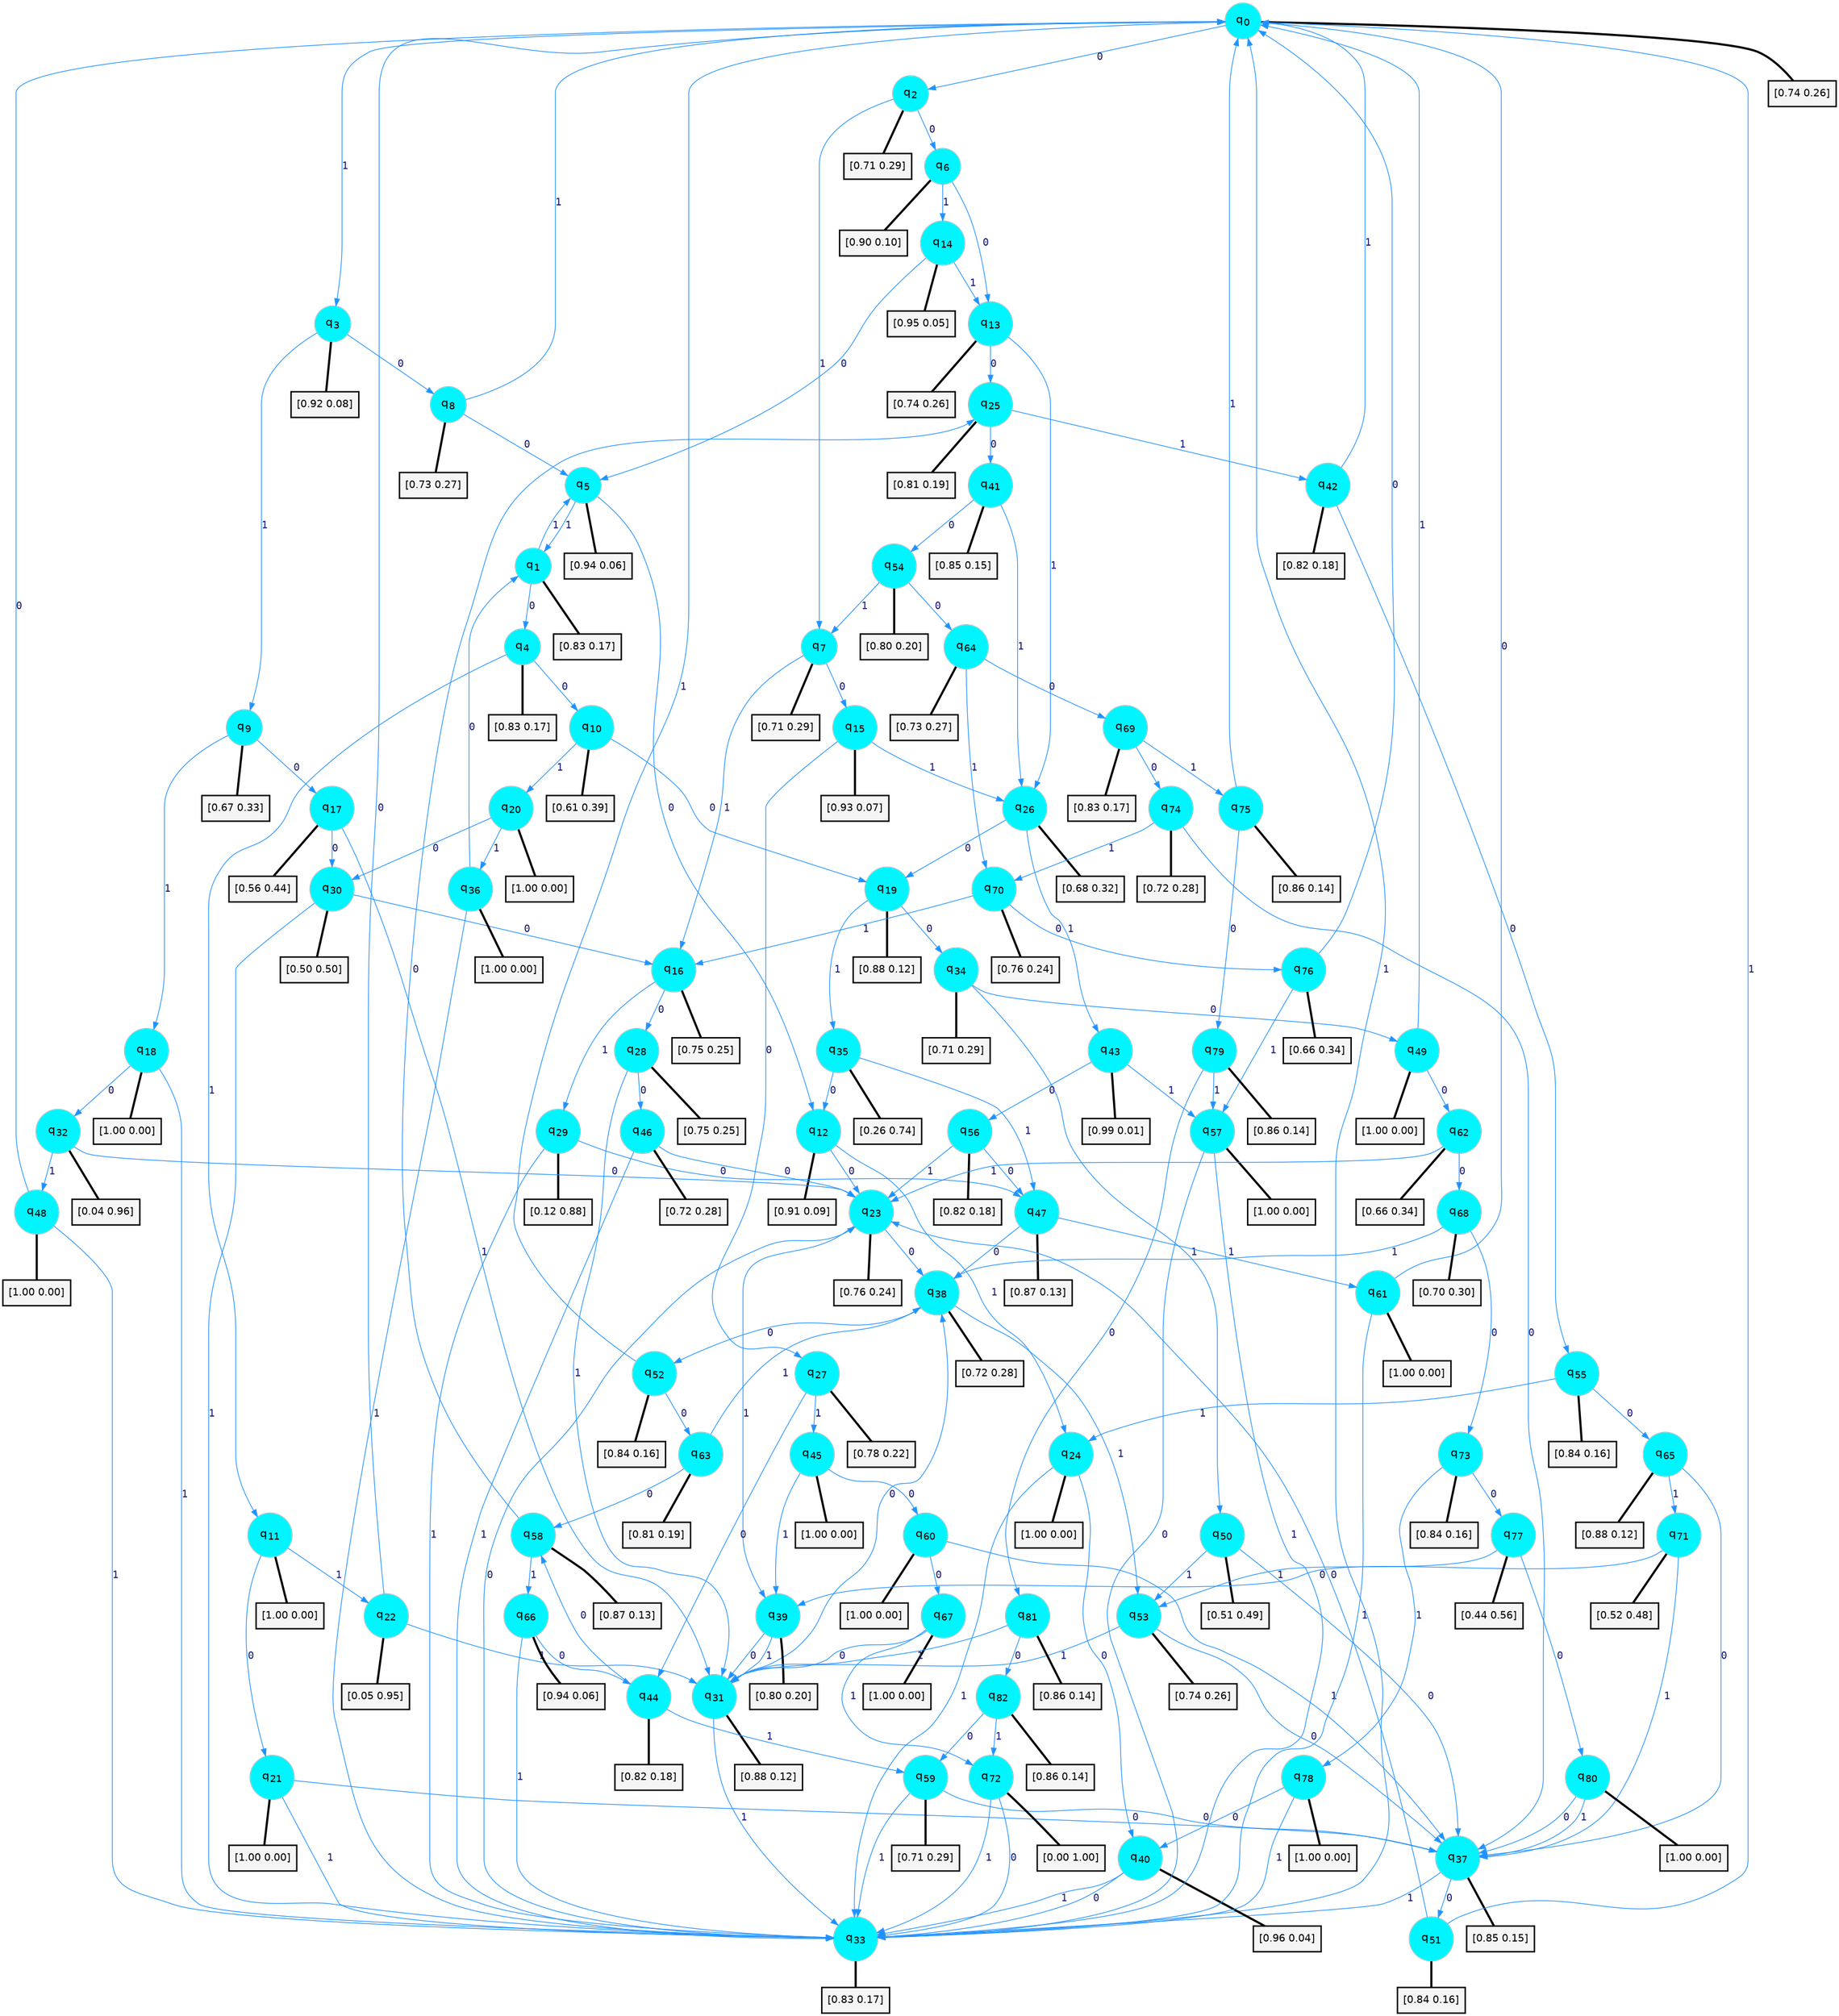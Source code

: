 digraph G {
graph [
bgcolor=transparent, dpi=300, rankdir=TD, size="40,25"];
node [
color=gray, fillcolor=turquoise1, fontcolor=black, fontname=Helvetica, fontsize=16, fontweight=bold, shape=circle, style=filled];
edge [
arrowsize=1, color=dodgerblue1, fontcolor=midnightblue, fontname=courier, fontweight=bold, penwidth=1, style=solid, weight=20];
0[label=<q<SUB>0</SUB>>];
1[label=<q<SUB>1</SUB>>];
2[label=<q<SUB>2</SUB>>];
3[label=<q<SUB>3</SUB>>];
4[label=<q<SUB>4</SUB>>];
5[label=<q<SUB>5</SUB>>];
6[label=<q<SUB>6</SUB>>];
7[label=<q<SUB>7</SUB>>];
8[label=<q<SUB>8</SUB>>];
9[label=<q<SUB>9</SUB>>];
10[label=<q<SUB>10</SUB>>];
11[label=<q<SUB>11</SUB>>];
12[label=<q<SUB>12</SUB>>];
13[label=<q<SUB>13</SUB>>];
14[label=<q<SUB>14</SUB>>];
15[label=<q<SUB>15</SUB>>];
16[label=<q<SUB>16</SUB>>];
17[label=<q<SUB>17</SUB>>];
18[label=<q<SUB>18</SUB>>];
19[label=<q<SUB>19</SUB>>];
20[label=<q<SUB>20</SUB>>];
21[label=<q<SUB>21</SUB>>];
22[label=<q<SUB>22</SUB>>];
23[label=<q<SUB>23</SUB>>];
24[label=<q<SUB>24</SUB>>];
25[label=<q<SUB>25</SUB>>];
26[label=<q<SUB>26</SUB>>];
27[label=<q<SUB>27</SUB>>];
28[label=<q<SUB>28</SUB>>];
29[label=<q<SUB>29</SUB>>];
30[label=<q<SUB>30</SUB>>];
31[label=<q<SUB>31</SUB>>];
32[label=<q<SUB>32</SUB>>];
33[label=<q<SUB>33</SUB>>];
34[label=<q<SUB>34</SUB>>];
35[label=<q<SUB>35</SUB>>];
36[label=<q<SUB>36</SUB>>];
37[label=<q<SUB>37</SUB>>];
38[label=<q<SUB>38</SUB>>];
39[label=<q<SUB>39</SUB>>];
40[label=<q<SUB>40</SUB>>];
41[label=<q<SUB>41</SUB>>];
42[label=<q<SUB>42</SUB>>];
43[label=<q<SUB>43</SUB>>];
44[label=<q<SUB>44</SUB>>];
45[label=<q<SUB>45</SUB>>];
46[label=<q<SUB>46</SUB>>];
47[label=<q<SUB>47</SUB>>];
48[label=<q<SUB>48</SUB>>];
49[label=<q<SUB>49</SUB>>];
50[label=<q<SUB>50</SUB>>];
51[label=<q<SUB>51</SUB>>];
52[label=<q<SUB>52</SUB>>];
53[label=<q<SUB>53</SUB>>];
54[label=<q<SUB>54</SUB>>];
55[label=<q<SUB>55</SUB>>];
56[label=<q<SUB>56</SUB>>];
57[label=<q<SUB>57</SUB>>];
58[label=<q<SUB>58</SUB>>];
59[label=<q<SUB>59</SUB>>];
60[label=<q<SUB>60</SUB>>];
61[label=<q<SUB>61</SUB>>];
62[label=<q<SUB>62</SUB>>];
63[label=<q<SUB>63</SUB>>];
64[label=<q<SUB>64</SUB>>];
65[label=<q<SUB>65</SUB>>];
66[label=<q<SUB>66</SUB>>];
67[label=<q<SUB>67</SUB>>];
68[label=<q<SUB>68</SUB>>];
69[label=<q<SUB>69</SUB>>];
70[label=<q<SUB>70</SUB>>];
71[label=<q<SUB>71</SUB>>];
72[label=<q<SUB>72</SUB>>];
73[label=<q<SUB>73</SUB>>];
74[label=<q<SUB>74</SUB>>];
75[label=<q<SUB>75</SUB>>];
76[label=<q<SUB>76</SUB>>];
77[label=<q<SUB>77</SUB>>];
78[label=<q<SUB>78</SUB>>];
79[label=<q<SUB>79</SUB>>];
80[label=<q<SUB>80</SUB>>];
81[label=<q<SUB>81</SUB>>];
82[label=<q<SUB>82</SUB>>];
83[label="[0.74 0.26]", shape=box,fontcolor=black, fontname=Helvetica, fontsize=14, penwidth=2, fillcolor=whitesmoke,color=black];
84[label="[0.83 0.17]", shape=box,fontcolor=black, fontname=Helvetica, fontsize=14, penwidth=2, fillcolor=whitesmoke,color=black];
85[label="[0.71 0.29]", shape=box,fontcolor=black, fontname=Helvetica, fontsize=14, penwidth=2, fillcolor=whitesmoke,color=black];
86[label="[0.92 0.08]", shape=box,fontcolor=black, fontname=Helvetica, fontsize=14, penwidth=2, fillcolor=whitesmoke,color=black];
87[label="[0.83 0.17]", shape=box,fontcolor=black, fontname=Helvetica, fontsize=14, penwidth=2, fillcolor=whitesmoke,color=black];
88[label="[0.94 0.06]", shape=box,fontcolor=black, fontname=Helvetica, fontsize=14, penwidth=2, fillcolor=whitesmoke,color=black];
89[label="[0.90 0.10]", shape=box,fontcolor=black, fontname=Helvetica, fontsize=14, penwidth=2, fillcolor=whitesmoke,color=black];
90[label="[0.71 0.29]", shape=box,fontcolor=black, fontname=Helvetica, fontsize=14, penwidth=2, fillcolor=whitesmoke,color=black];
91[label="[0.73 0.27]", shape=box,fontcolor=black, fontname=Helvetica, fontsize=14, penwidth=2, fillcolor=whitesmoke,color=black];
92[label="[0.67 0.33]", shape=box,fontcolor=black, fontname=Helvetica, fontsize=14, penwidth=2, fillcolor=whitesmoke,color=black];
93[label="[0.61 0.39]", shape=box,fontcolor=black, fontname=Helvetica, fontsize=14, penwidth=2, fillcolor=whitesmoke,color=black];
94[label="[1.00 0.00]", shape=box,fontcolor=black, fontname=Helvetica, fontsize=14, penwidth=2, fillcolor=whitesmoke,color=black];
95[label="[0.91 0.09]", shape=box,fontcolor=black, fontname=Helvetica, fontsize=14, penwidth=2, fillcolor=whitesmoke,color=black];
96[label="[0.74 0.26]", shape=box,fontcolor=black, fontname=Helvetica, fontsize=14, penwidth=2, fillcolor=whitesmoke,color=black];
97[label="[0.95 0.05]", shape=box,fontcolor=black, fontname=Helvetica, fontsize=14, penwidth=2, fillcolor=whitesmoke,color=black];
98[label="[0.93 0.07]", shape=box,fontcolor=black, fontname=Helvetica, fontsize=14, penwidth=2, fillcolor=whitesmoke,color=black];
99[label="[0.75 0.25]", shape=box,fontcolor=black, fontname=Helvetica, fontsize=14, penwidth=2, fillcolor=whitesmoke,color=black];
100[label="[0.56 0.44]", shape=box,fontcolor=black, fontname=Helvetica, fontsize=14, penwidth=2, fillcolor=whitesmoke,color=black];
101[label="[1.00 0.00]", shape=box,fontcolor=black, fontname=Helvetica, fontsize=14, penwidth=2, fillcolor=whitesmoke,color=black];
102[label="[0.88 0.12]", shape=box,fontcolor=black, fontname=Helvetica, fontsize=14, penwidth=2, fillcolor=whitesmoke,color=black];
103[label="[1.00 0.00]", shape=box,fontcolor=black, fontname=Helvetica, fontsize=14, penwidth=2, fillcolor=whitesmoke,color=black];
104[label="[1.00 0.00]", shape=box,fontcolor=black, fontname=Helvetica, fontsize=14, penwidth=2, fillcolor=whitesmoke,color=black];
105[label="[0.05 0.95]", shape=box,fontcolor=black, fontname=Helvetica, fontsize=14, penwidth=2, fillcolor=whitesmoke,color=black];
106[label="[0.76 0.24]", shape=box,fontcolor=black, fontname=Helvetica, fontsize=14, penwidth=2, fillcolor=whitesmoke,color=black];
107[label="[1.00 0.00]", shape=box,fontcolor=black, fontname=Helvetica, fontsize=14, penwidth=2, fillcolor=whitesmoke,color=black];
108[label="[0.81 0.19]", shape=box,fontcolor=black, fontname=Helvetica, fontsize=14, penwidth=2, fillcolor=whitesmoke,color=black];
109[label="[0.68 0.32]", shape=box,fontcolor=black, fontname=Helvetica, fontsize=14, penwidth=2, fillcolor=whitesmoke,color=black];
110[label="[0.78 0.22]", shape=box,fontcolor=black, fontname=Helvetica, fontsize=14, penwidth=2, fillcolor=whitesmoke,color=black];
111[label="[0.75 0.25]", shape=box,fontcolor=black, fontname=Helvetica, fontsize=14, penwidth=2, fillcolor=whitesmoke,color=black];
112[label="[0.12 0.88]", shape=box,fontcolor=black, fontname=Helvetica, fontsize=14, penwidth=2, fillcolor=whitesmoke,color=black];
113[label="[0.50 0.50]", shape=box,fontcolor=black, fontname=Helvetica, fontsize=14, penwidth=2, fillcolor=whitesmoke,color=black];
114[label="[0.88 0.12]", shape=box,fontcolor=black, fontname=Helvetica, fontsize=14, penwidth=2, fillcolor=whitesmoke,color=black];
115[label="[0.04 0.96]", shape=box,fontcolor=black, fontname=Helvetica, fontsize=14, penwidth=2, fillcolor=whitesmoke,color=black];
116[label="[0.83 0.17]", shape=box,fontcolor=black, fontname=Helvetica, fontsize=14, penwidth=2, fillcolor=whitesmoke,color=black];
117[label="[0.71 0.29]", shape=box,fontcolor=black, fontname=Helvetica, fontsize=14, penwidth=2, fillcolor=whitesmoke,color=black];
118[label="[0.26 0.74]", shape=box,fontcolor=black, fontname=Helvetica, fontsize=14, penwidth=2, fillcolor=whitesmoke,color=black];
119[label="[1.00 0.00]", shape=box,fontcolor=black, fontname=Helvetica, fontsize=14, penwidth=2, fillcolor=whitesmoke,color=black];
120[label="[0.85 0.15]", shape=box,fontcolor=black, fontname=Helvetica, fontsize=14, penwidth=2, fillcolor=whitesmoke,color=black];
121[label="[0.72 0.28]", shape=box,fontcolor=black, fontname=Helvetica, fontsize=14, penwidth=2, fillcolor=whitesmoke,color=black];
122[label="[0.80 0.20]", shape=box,fontcolor=black, fontname=Helvetica, fontsize=14, penwidth=2, fillcolor=whitesmoke,color=black];
123[label="[0.96 0.04]", shape=box,fontcolor=black, fontname=Helvetica, fontsize=14, penwidth=2, fillcolor=whitesmoke,color=black];
124[label="[0.85 0.15]", shape=box,fontcolor=black, fontname=Helvetica, fontsize=14, penwidth=2, fillcolor=whitesmoke,color=black];
125[label="[0.82 0.18]", shape=box,fontcolor=black, fontname=Helvetica, fontsize=14, penwidth=2, fillcolor=whitesmoke,color=black];
126[label="[0.99 0.01]", shape=box,fontcolor=black, fontname=Helvetica, fontsize=14, penwidth=2, fillcolor=whitesmoke,color=black];
127[label="[0.82 0.18]", shape=box,fontcolor=black, fontname=Helvetica, fontsize=14, penwidth=2, fillcolor=whitesmoke,color=black];
128[label="[1.00 0.00]", shape=box,fontcolor=black, fontname=Helvetica, fontsize=14, penwidth=2, fillcolor=whitesmoke,color=black];
129[label="[0.72 0.28]", shape=box,fontcolor=black, fontname=Helvetica, fontsize=14, penwidth=2, fillcolor=whitesmoke,color=black];
130[label="[0.87 0.13]", shape=box,fontcolor=black, fontname=Helvetica, fontsize=14, penwidth=2, fillcolor=whitesmoke,color=black];
131[label="[1.00 0.00]", shape=box,fontcolor=black, fontname=Helvetica, fontsize=14, penwidth=2, fillcolor=whitesmoke,color=black];
132[label="[1.00 0.00]", shape=box,fontcolor=black, fontname=Helvetica, fontsize=14, penwidth=2, fillcolor=whitesmoke,color=black];
133[label="[0.51 0.49]", shape=box,fontcolor=black, fontname=Helvetica, fontsize=14, penwidth=2, fillcolor=whitesmoke,color=black];
134[label="[0.84 0.16]", shape=box,fontcolor=black, fontname=Helvetica, fontsize=14, penwidth=2, fillcolor=whitesmoke,color=black];
135[label="[0.84 0.16]", shape=box,fontcolor=black, fontname=Helvetica, fontsize=14, penwidth=2, fillcolor=whitesmoke,color=black];
136[label="[0.74 0.26]", shape=box,fontcolor=black, fontname=Helvetica, fontsize=14, penwidth=2, fillcolor=whitesmoke,color=black];
137[label="[0.80 0.20]", shape=box,fontcolor=black, fontname=Helvetica, fontsize=14, penwidth=2, fillcolor=whitesmoke,color=black];
138[label="[0.84 0.16]", shape=box,fontcolor=black, fontname=Helvetica, fontsize=14, penwidth=2, fillcolor=whitesmoke,color=black];
139[label="[0.82 0.18]", shape=box,fontcolor=black, fontname=Helvetica, fontsize=14, penwidth=2, fillcolor=whitesmoke,color=black];
140[label="[1.00 0.00]", shape=box,fontcolor=black, fontname=Helvetica, fontsize=14, penwidth=2, fillcolor=whitesmoke,color=black];
141[label="[0.87 0.13]", shape=box,fontcolor=black, fontname=Helvetica, fontsize=14, penwidth=2, fillcolor=whitesmoke,color=black];
142[label="[0.71 0.29]", shape=box,fontcolor=black, fontname=Helvetica, fontsize=14, penwidth=2, fillcolor=whitesmoke,color=black];
143[label="[1.00 0.00]", shape=box,fontcolor=black, fontname=Helvetica, fontsize=14, penwidth=2, fillcolor=whitesmoke,color=black];
144[label="[1.00 0.00]", shape=box,fontcolor=black, fontname=Helvetica, fontsize=14, penwidth=2, fillcolor=whitesmoke,color=black];
145[label="[0.66 0.34]", shape=box,fontcolor=black, fontname=Helvetica, fontsize=14, penwidth=2, fillcolor=whitesmoke,color=black];
146[label="[0.81 0.19]", shape=box,fontcolor=black, fontname=Helvetica, fontsize=14, penwidth=2, fillcolor=whitesmoke,color=black];
147[label="[0.73 0.27]", shape=box,fontcolor=black, fontname=Helvetica, fontsize=14, penwidth=2, fillcolor=whitesmoke,color=black];
148[label="[0.88 0.12]", shape=box,fontcolor=black, fontname=Helvetica, fontsize=14, penwidth=2, fillcolor=whitesmoke,color=black];
149[label="[0.94 0.06]", shape=box,fontcolor=black, fontname=Helvetica, fontsize=14, penwidth=2, fillcolor=whitesmoke,color=black];
150[label="[1.00 0.00]", shape=box,fontcolor=black, fontname=Helvetica, fontsize=14, penwidth=2, fillcolor=whitesmoke,color=black];
151[label="[0.70 0.30]", shape=box,fontcolor=black, fontname=Helvetica, fontsize=14, penwidth=2, fillcolor=whitesmoke,color=black];
152[label="[0.83 0.17]", shape=box,fontcolor=black, fontname=Helvetica, fontsize=14, penwidth=2, fillcolor=whitesmoke,color=black];
153[label="[0.76 0.24]", shape=box,fontcolor=black, fontname=Helvetica, fontsize=14, penwidth=2, fillcolor=whitesmoke,color=black];
154[label="[0.52 0.48]", shape=box,fontcolor=black, fontname=Helvetica, fontsize=14, penwidth=2, fillcolor=whitesmoke,color=black];
155[label="[0.00 1.00]", shape=box,fontcolor=black, fontname=Helvetica, fontsize=14, penwidth=2, fillcolor=whitesmoke,color=black];
156[label="[0.84 0.16]", shape=box,fontcolor=black, fontname=Helvetica, fontsize=14, penwidth=2, fillcolor=whitesmoke,color=black];
157[label="[0.72 0.28]", shape=box,fontcolor=black, fontname=Helvetica, fontsize=14, penwidth=2, fillcolor=whitesmoke,color=black];
158[label="[0.86 0.14]", shape=box,fontcolor=black, fontname=Helvetica, fontsize=14, penwidth=2, fillcolor=whitesmoke,color=black];
159[label="[0.66 0.34]", shape=box,fontcolor=black, fontname=Helvetica, fontsize=14, penwidth=2, fillcolor=whitesmoke,color=black];
160[label="[0.44 0.56]", shape=box,fontcolor=black, fontname=Helvetica, fontsize=14, penwidth=2, fillcolor=whitesmoke,color=black];
161[label="[1.00 0.00]", shape=box,fontcolor=black, fontname=Helvetica, fontsize=14, penwidth=2, fillcolor=whitesmoke,color=black];
162[label="[0.86 0.14]", shape=box,fontcolor=black, fontname=Helvetica, fontsize=14, penwidth=2, fillcolor=whitesmoke,color=black];
163[label="[1.00 0.00]", shape=box,fontcolor=black, fontname=Helvetica, fontsize=14, penwidth=2, fillcolor=whitesmoke,color=black];
164[label="[0.86 0.14]", shape=box,fontcolor=black, fontname=Helvetica, fontsize=14, penwidth=2, fillcolor=whitesmoke,color=black];
165[label="[0.86 0.14]", shape=box,fontcolor=black, fontname=Helvetica, fontsize=14, penwidth=2, fillcolor=whitesmoke,color=black];
0->2 [label=0];
0->3 [label=1];
0->83 [arrowhead=none, penwidth=3,color=black];
1->4 [label=0];
1->5 [label=1];
1->84 [arrowhead=none, penwidth=3,color=black];
2->6 [label=0];
2->7 [label=1];
2->85 [arrowhead=none, penwidth=3,color=black];
3->8 [label=0];
3->9 [label=1];
3->86 [arrowhead=none, penwidth=3,color=black];
4->10 [label=0];
4->11 [label=1];
4->87 [arrowhead=none, penwidth=3,color=black];
5->12 [label=0];
5->1 [label=1];
5->88 [arrowhead=none, penwidth=3,color=black];
6->13 [label=0];
6->14 [label=1];
6->89 [arrowhead=none, penwidth=3,color=black];
7->15 [label=0];
7->16 [label=1];
7->90 [arrowhead=none, penwidth=3,color=black];
8->5 [label=0];
8->0 [label=1];
8->91 [arrowhead=none, penwidth=3,color=black];
9->17 [label=0];
9->18 [label=1];
9->92 [arrowhead=none, penwidth=3,color=black];
10->19 [label=0];
10->20 [label=1];
10->93 [arrowhead=none, penwidth=3,color=black];
11->21 [label=0];
11->22 [label=1];
11->94 [arrowhead=none, penwidth=3,color=black];
12->23 [label=0];
12->24 [label=1];
12->95 [arrowhead=none, penwidth=3,color=black];
13->25 [label=0];
13->26 [label=1];
13->96 [arrowhead=none, penwidth=3,color=black];
14->5 [label=0];
14->13 [label=1];
14->97 [arrowhead=none, penwidth=3,color=black];
15->27 [label=0];
15->26 [label=1];
15->98 [arrowhead=none, penwidth=3,color=black];
16->28 [label=0];
16->29 [label=1];
16->99 [arrowhead=none, penwidth=3,color=black];
17->30 [label=0];
17->31 [label=1];
17->100 [arrowhead=none, penwidth=3,color=black];
18->32 [label=0];
18->33 [label=1];
18->101 [arrowhead=none, penwidth=3,color=black];
19->34 [label=0];
19->35 [label=1];
19->102 [arrowhead=none, penwidth=3,color=black];
20->30 [label=0];
20->36 [label=1];
20->103 [arrowhead=none, penwidth=3,color=black];
21->37 [label=0];
21->33 [label=1];
21->104 [arrowhead=none, penwidth=3,color=black];
22->0 [label=0];
22->31 [label=1];
22->105 [arrowhead=none, penwidth=3,color=black];
23->38 [label=0];
23->39 [label=1];
23->106 [arrowhead=none, penwidth=3,color=black];
24->40 [label=0];
24->33 [label=1];
24->107 [arrowhead=none, penwidth=3,color=black];
25->41 [label=0];
25->42 [label=1];
25->108 [arrowhead=none, penwidth=3,color=black];
26->19 [label=0];
26->43 [label=1];
26->109 [arrowhead=none, penwidth=3,color=black];
27->44 [label=0];
27->45 [label=1];
27->110 [arrowhead=none, penwidth=3,color=black];
28->46 [label=0];
28->31 [label=1];
28->111 [arrowhead=none, penwidth=3,color=black];
29->47 [label=0];
29->33 [label=1];
29->112 [arrowhead=none, penwidth=3,color=black];
30->16 [label=0];
30->33 [label=1];
30->113 [arrowhead=none, penwidth=3,color=black];
31->38 [label=0];
31->33 [label=1];
31->114 [arrowhead=none, penwidth=3,color=black];
32->23 [label=0];
32->48 [label=1];
32->115 [arrowhead=none, penwidth=3,color=black];
33->23 [label=0];
33->0 [label=1];
33->116 [arrowhead=none, penwidth=3,color=black];
34->49 [label=0];
34->50 [label=1];
34->117 [arrowhead=none, penwidth=3,color=black];
35->12 [label=0];
35->47 [label=1];
35->118 [arrowhead=none, penwidth=3,color=black];
36->1 [label=0];
36->33 [label=1];
36->119 [arrowhead=none, penwidth=3,color=black];
37->51 [label=0];
37->33 [label=1];
37->120 [arrowhead=none, penwidth=3,color=black];
38->52 [label=0];
38->53 [label=1];
38->121 [arrowhead=none, penwidth=3,color=black];
39->31 [label=0];
39->31 [label=1];
39->122 [arrowhead=none, penwidth=3,color=black];
40->33 [label=0];
40->33 [label=1];
40->123 [arrowhead=none, penwidth=3,color=black];
41->54 [label=0];
41->26 [label=1];
41->124 [arrowhead=none, penwidth=3,color=black];
42->55 [label=0];
42->0 [label=1];
42->125 [arrowhead=none, penwidth=3,color=black];
43->56 [label=0];
43->57 [label=1];
43->126 [arrowhead=none, penwidth=3,color=black];
44->58 [label=0];
44->59 [label=1];
44->127 [arrowhead=none, penwidth=3,color=black];
45->60 [label=0];
45->39 [label=1];
45->128 [arrowhead=none, penwidth=3,color=black];
46->23 [label=0];
46->33 [label=1];
46->129 [arrowhead=none, penwidth=3,color=black];
47->38 [label=0];
47->61 [label=1];
47->130 [arrowhead=none, penwidth=3,color=black];
48->0 [label=0];
48->33 [label=1];
48->131 [arrowhead=none, penwidth=3,color=black];
49->62 [label=0];
49->0 [label=1];
49->132 [arrowhead=none, penwidth=3,color=black];
50->37 [label=0];
50->53 [label=1];
50->133 [arrowhead=none, penwidth=3,color=black];
51->23 [label=0];
51->0 [label=1];
51->134 [arrowhead=none, penwidth=3,color=black];
52->63 [label=0];
52->0 [label=1];
52->135 [arrowhead=none, penwidth=3,color=black];
53->37 [label=0];
53->31 [label=1];
53->136 [arrowhead=none, penwidth=3,color=black];
54->64 [label=0];
54->7 [label=1];
54->137 [arrowhead=none, penwidth=3,color=black];
55->65 [label=0];
55->24 [label=1];
55->138 [arrowhead=none, penwidth=3,color=black];
56->47 [label=0];
56->23 [label=1];
56->139 [arrowhead=none, penwidth=3,color=black];
57->33 [label=0];
57->33 [label=1];
57->140 [arrowhead=none, penwidth=3,color=black];
58->25 [label=0];
58->66 [label=1];
58->141 [arrowhead=none, penwidth=3,color=black];
59->37 [label=0];
59->33 [label=1];
59->142 [arrowhead=none, penwidth=3,color=black];
60->67 [label=0];
60->37 [label=1];
60->143 [arrowhead=none, penwidth=3,color=black];
61->0 [label=0];
61->33 [label=1];
61->144 [arrowhead=none, penwidth=3,color=black];
62->68 [label=0];
62->23 [label=1];
62->145 [arrowhead=none, penwidth=3,color=black];
63->58 [label=0];
63->38 [label=1];
63->146 [arrowhead=none, penwidth=3,color=black];
64->69 [label=0];
64->70 [label=1];
64->147 [arrowhead=none, penwidth=3,color=black];
65->37 [label=0];
65->71 [label=1];
65->148 [arrowhead=none, penwidth=3,color=black];
66->44 [label=0];
66->33 [label=1];
66->149 [arrowhead=none, penwidth=3,color=black];
67->31 [label=0];
67->72 [label=1];
67->150 [arrowhead=none, penwidth=3,color=black];
68->73 [label=0];
68->38 [label=1];
68->151 [arrowhead=none, penwidth=3,color=black];
69->74 [label=0];
69->75 [label=1];
69->152 [arrowhead=none, penwidth=3,color=black];
70->76 [label=0];
70->16 [label=1];
70->153 [arrowhead=none, penwidth=3,color=black];
71->39 [label=0];
71->37 [label=1];
71->154 [arrowhead=none, penwidth=3,color=black];
72->33 [label=0];
72->33 [label=1];
72->155 [arrowhead=none, penwidth=3,color=black];
73->77 [label=0];
73->78 [label=1];
73->156 [arrowhead=none, penwidth=3,color=black];
74->37 [label=0];
74->70 [label=1];
74->157 [arrowhead=none, penwidth=3,color=black];
75->79 [label=0];
75->0 [label=1];
75->158 [arrowhead=none, penwidth=3,color=black];
76->0 [label=0];
76->57 [label=1];
76->159 [arrowhead=none, penwidth=3,color=black];
77->80 [label=0];
77->53 [label=1];
77->160 [arrowhead=none, penwidth=3,color=black];
78->40 [label=0];
78->33 [label=1];
78->161 [arrowhead=none, penwidth=3,color=black];
79->81 [label=0];
79->57 [label=1];
79->162 [arrowhead=none, penwidth=3,color=black];
80->37 [label=0];
80->37 [label=1];
80->163 [arrowhead=none, penwidth=3,color=black];
81->82 [label=0];
81->31 [label=1];
81->164 [arrowhead=none, penwidth=3,color=black];
82->59 [label=0];
82->72 [label=1];
82->165 [arrowhead=none, penwidth=3,color=black];
}

